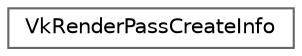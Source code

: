 digraph "类继承关系图"
{
 // LATEX_PDF_SIZE
  bgcolor="transparent";
  edge [fontname=Helvetica,fontsize=10,labelfontname=Helvetica,labelfontsize=10];
  node [fontname=Helvetica,fontsize=10,shape=box,height=0.2,width=0.4];
  rankdir="LR";
  Node0 [id="Node000000",label="VkRenderPassCreateInfo",height=0.2,width=0.4,color="grey40", fillcolor="white", style="filled",URL="$struct_vk_render_pass_create_info.html",tooltip=" "];
}
